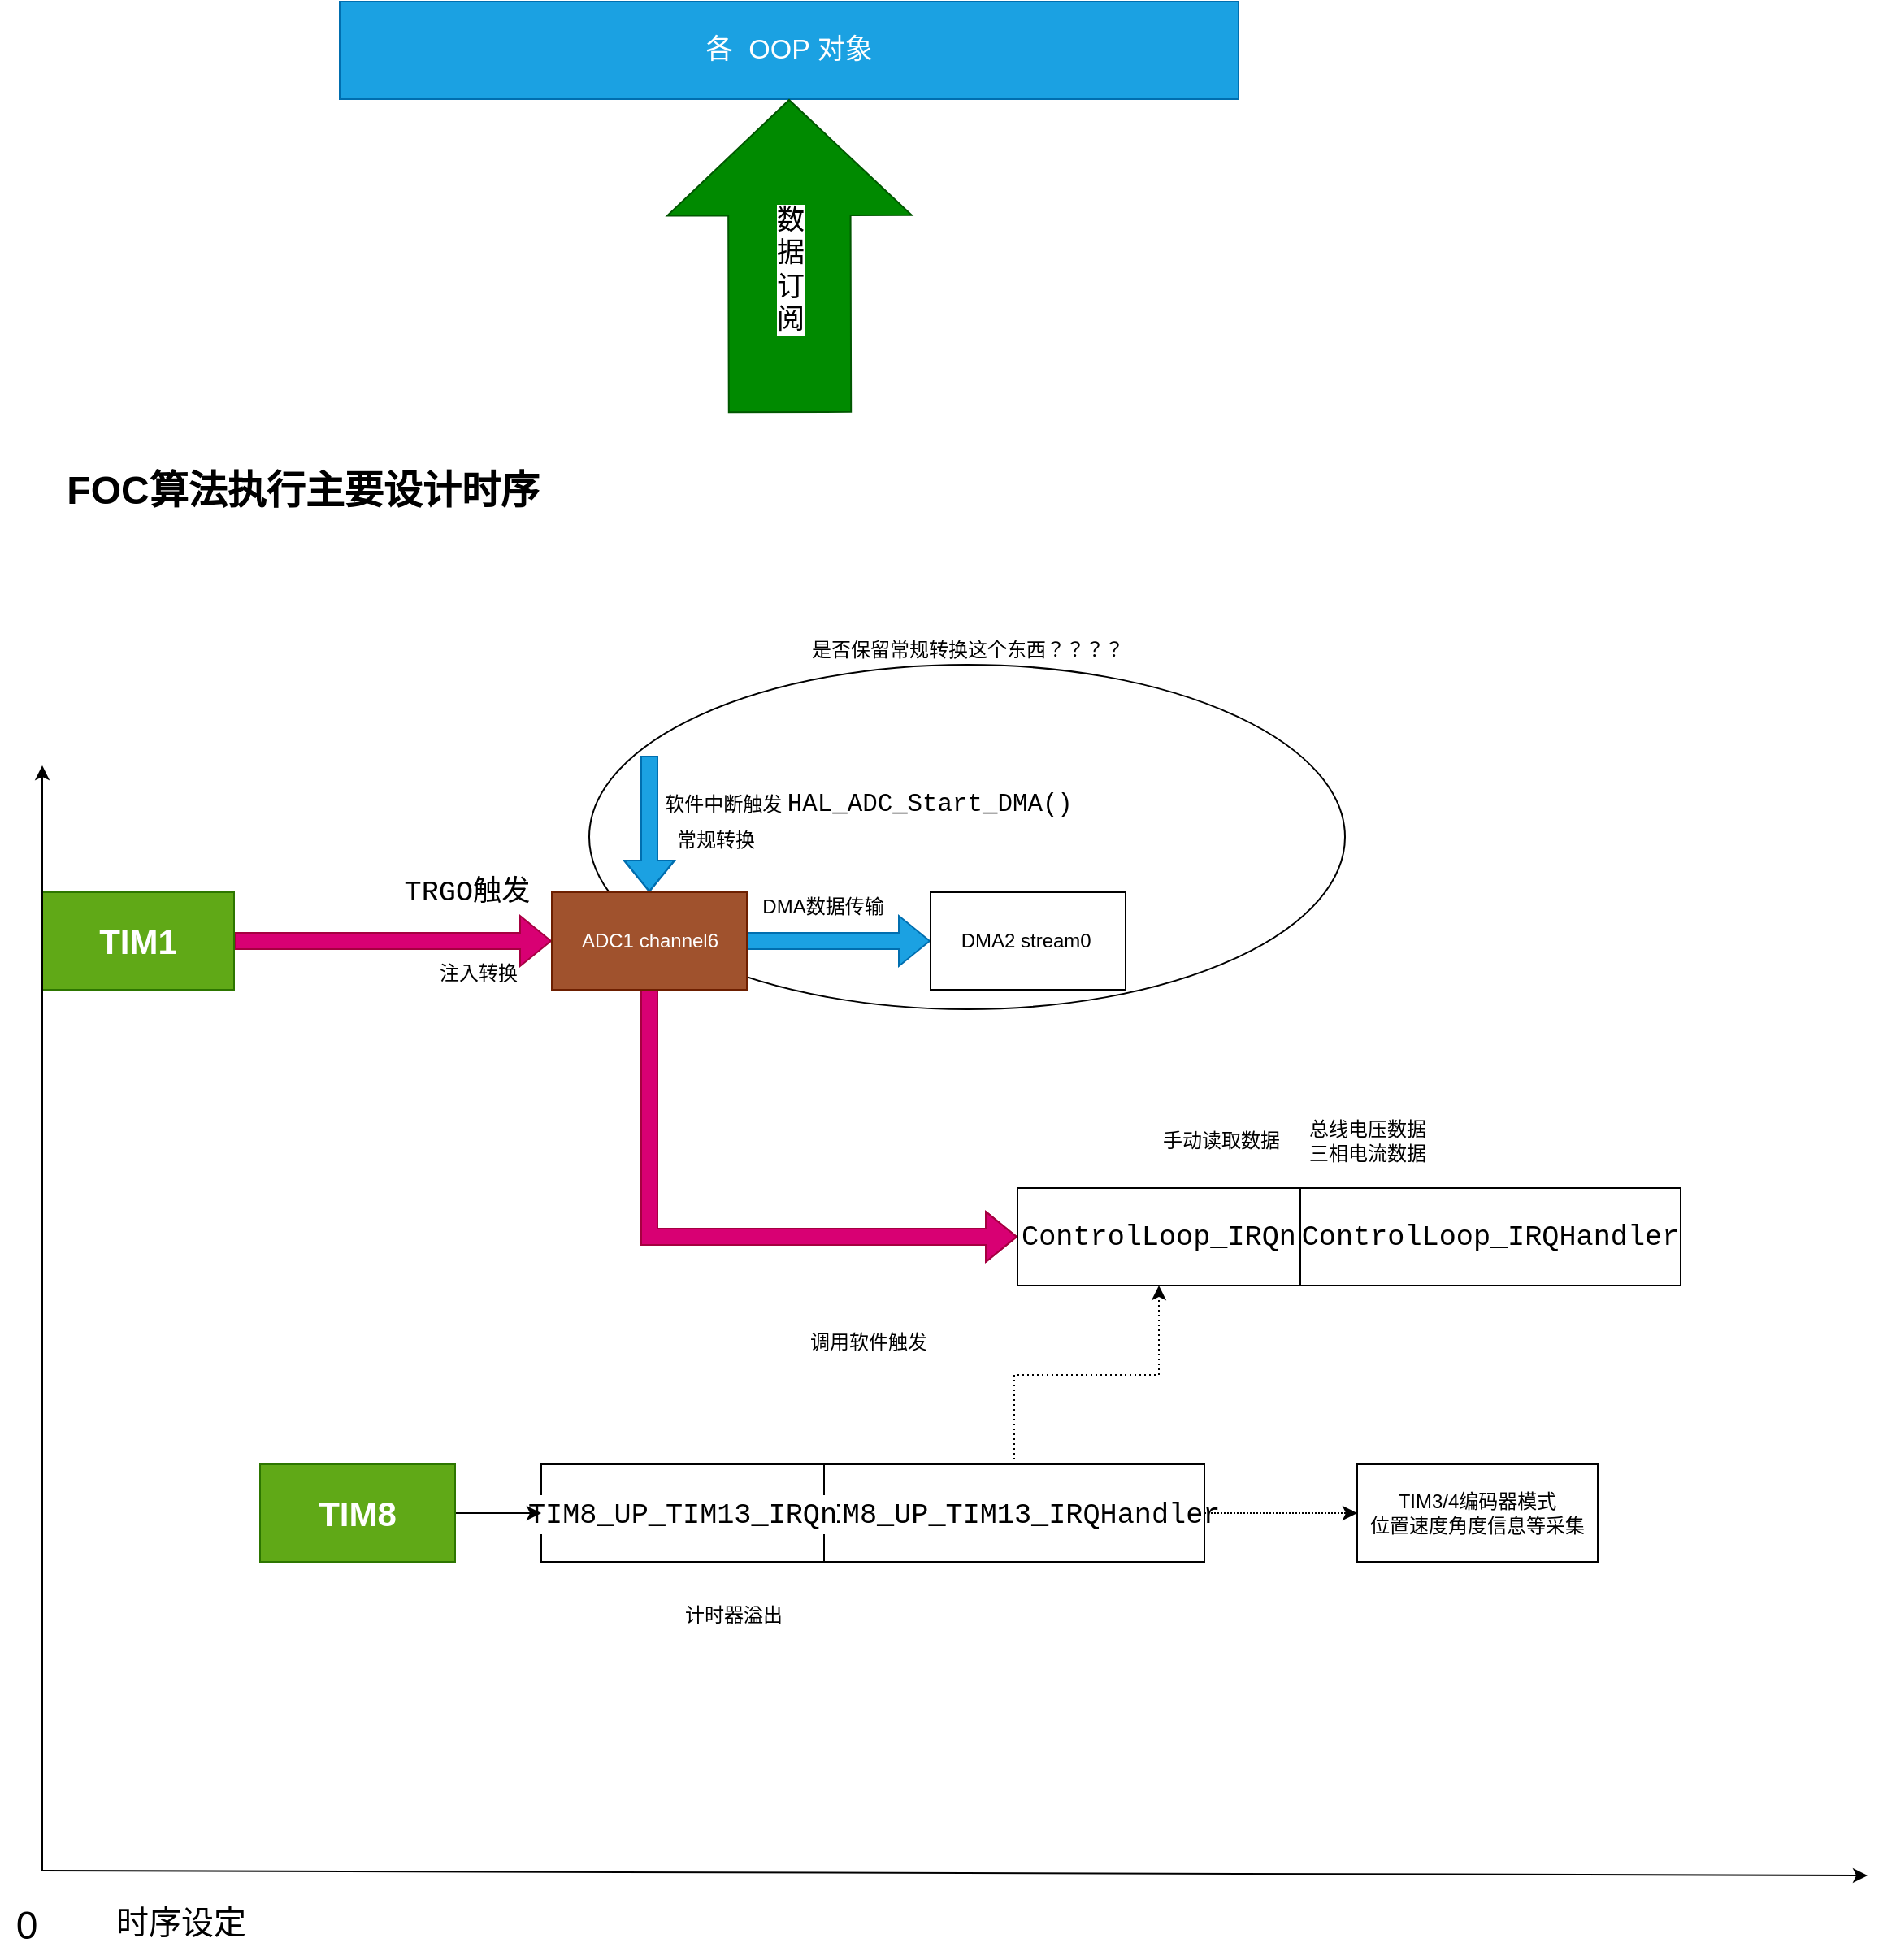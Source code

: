 <mxfile border="50" scale="3" compressed="false" locked="false" version="26.0.13">
  <diagram name="Blank" id="YmL12bMKpDGza6XwsDPr">
    <mxGraphModel dx="-765" dy="1135" grid="1" gridSize="10" guides="1" tooltips="1" connect="1" arrows="1" fold="1" page="0" pageScale="1" pageWidth="827" pageHeight="1169" background="none" math="1" shadow="0">
      <root>
        <mxCell id="X5NqExCQtvZxIxQ7pmgY-0" />
        <mxCell id="1" parent="X5NqExCQtvZxIxQ7pmgY-0" />
        <mxCell id="xTuEtZoCW5tBsWcaGFDS-2" value="是否保留常规转换这个东西？？？？" style="ellipse;whiteSpace=wrap;html=1;labelPosition=center;verticalLabelPosition=top;align=center;verticalAlign=bottom;" vertex="1" parent="1">
          <mxGeometry x="2696.5" y="58" width="465" height="212" as="geometry" />
        </mxCell>
        <mxCell id="fBpoeWpFDzhCI_No8cf7-1" style="edgeStyle=orthogonalEdgeStyle;rounded=0;orthogonalLoop=1;jettySize=auto;html=1;exitX=1;exitY=0.5;exitDx=0;exitDy=0;entryX=0;entryY=0.5;entryDx=0;entryDy=0;fillColor=#d80073;strokeColor=#A50040;shape=flexArrow;" parent="1" source="fBpoeWpFDzhCI_No8cf7-2" target="fBpoeWpFDzhCI_No8cf7-6" edge="1">
          <mxGeometry relative="1" as="geometry" />
        </mxCell>
        <mxCell id="fBpoeWpFDzhCI_No8cf7-2" value="TIM1" style="rounded=0;whiteSpace=wrap;html=1;fillColor=#60a917;fontColor=light-dark(#FFFFFF,#FFFFFF);strokeColor=#2D7600;fontStyle=1;fontSize=21;" parent="1" vertex="1">
          <mxGeometry x="2360" y="198" width="118" height="60" as="geometry" />
        </mxCell>
        <mxCell id="fBpoeWpFDzhCI_No8cf7-3" style="edgeStyle=orthogonalEdgeStyle;rounded=0;orthogonalLoop=1;jettySize=auto;html=1;exitX=0.5;exitY=0;exitDx=0;exitDy=0;startArrow=classic;startFill=0;endArrow=none;fillColor=#1ba1e2;strokeColor=#006EAF;shape=flexArrow;" parent="1" source="fBpoeWpFDzhCI_No8cf7-6" edge="1">
          <mxGeometry relative="1" as="geometry">
            <mxPoint x="2733.5" y="114" as="targetPoint" />
          </mxGeometry>
        </mxCell>
        <mxCell id="fBpoeWpFDzhCI_No8cf7-4" style="edgeStyle=orthogonalEdgeStyle;rounded=0;orthogonalLoop=1;jettySize=auto;html=1;exitX=1;exitY=0.5;exitDx=0;exitDy=0;fillColor=#1ba1e2;strokeColor=#006EAF;shape=flexArrow;entryX=0;entryY=0.5;entryDx=0;entryDy=0;" parent="1" source="fBpoeWpFDzhCI_No8cf7-6" target="fBpoeWpFDzhCI_No8cf7-10" edge="1">
          <mxGeometry relative="1" as="geometry">
            <mxPoint x="2843.176" y="228.108" as="targetPoint" />
          </mxGeometry>
        </mxCell>
        <mxCell id="fBpoeWpFDzhCI_No8cf7-5" style="edgeStyle=orthogonalEdgeStyle;rounded=0;orthogonalLoop=1;jettySize=auto;html=1;exitX=0.5;exitY=1;exitDx=0;exitDy=0;entryX=0;entryY=0.5;entryDx=0;entryDy=0;fillColor=#d80073;strokeColor=#A50040;shape=flexArrow;" parent="1" source="fBpoeWpFDzhCI_No8cf7-6" target="fBpoeWpFDzhCI_No8cf7-16" edge="1">
          <mxGeometry relative="1" as="geometry" />
        </mxCell>
        <mxCell id="fBpoeWpFDzhCI_No8cf7-6" value="ADC1 channel6" style="rounded=0;whiteSpace=wrap;html=1;fillColor=#a0522d;fontColor=#ffffff;strokeColor=#6D1F00;" parent="1" vertex="1">
          <mxGeometry x="2673.5" y="198" width="120" height="60" as="geometry" />
        </mxCell>
        <mxCell id="fBpoeWpFDzhCI_No8cf7-7" value="&lt;p style=&quot;font-family: Consolas, &amp;quot;Courier New&amp;quot;, monospace; font-size: 17.6px; line-height: 24px; white-space-collapse: preserve;&quot;&gt;&lt;span style=&quot;&quot;&gt;TRGO触发&lt;/span&gt;&lt;/p&gt;" style="text;html=1;align=center;verticalAlign=middle;resizable=0;points=[];autosize=1;strokeColor=none;fillColor=none;fontColor=default;labelBackgroundColor=none;" parent="1" vertex="1">
          <mxGeometry x="2574.5" y="161" width="92" height="71" as="geometry" />
        </mxCell>
        <mxCell id="fBpoeWpFDzhCI_No8cf7-8" value="注入转换" style="text;html=1;align=center;verticalAlign=middle;resizable=0;points=[];autosize=1;strokeColor=none;fillColor=none;" parent="1" vertex="1">
          <mxGeometry x="2594.5" y="235" width="66" height="26" as="geometry" />
        </mxCell>
        <mxCell id="fBpoeWpFDzhCI_No8cf7-9" value="软件中断触发&amp;nbsp;&lt;span style=&quot;font-family: Consolas, &amp;quot;Courier New&amp;quot;, monospace; font-size: 15.4px; white-space-collapse: preserve;&quot;&gt;HAL_ADC_Start_DMA&lt;/span&gt;&lt;span style=&quot;font-family: Consolas, &amp;quot;Courier New&amp;quot;, monospace; font-size: 15.4px; white-space-collapse: preserve;&quot;&gt;&lt;font&gt;()&lt;/font&gt;&lt;/span&gt;" style="text;html=1;align=center;verticalAlign=middle;resizable=0;points=[];autosize=1;strokeColor=none;fillColor=none;fontColor=default;" parent="1" vertex="1">
          <mxGeometry x="2740.5" y="129" width="254" height="30" as="geometry" />
        </mxCell>
        <mxCell id="fBpoeWpFDzhCI_No8cf7-10" value="DMA2 stream0&amp;nbsp;" style="whiteSpace=wrap;html=1;" parent="1" vertex="1">
          <mxGeometry x="2906.5" y="198" width="120" height="60" as="geometry" />
        </mxCell>
        <mxCell id="fBpoeWpFDzhCI_No8cf7-11" value="常规转换" style="text;html=1;align=center;verticalAlign=middle;resizable=0;points=[];autosize=1;strokeColor=none;fillColor=none;" parent="1" vertex="1">
          <mxGeometry x="2740.5" y="153" width="66" height="26" as="geometry" />
        </mxCell>
        <mxCell id="fBpoeWpFDzhCI_No8cf7-12" value="DMA数据传输" style="text;html=1;align=center;verticalAlign=middle;resizable=0;points=[];autosize=1;strokeColor=none;fillColor=none;" parent="1" vertex="1">
          <mxGeometry x="2793.5" y="194" width="93" height="26" as="geometry" />
        </mxCell>
        <mxCell id="fBpoeWpFDzhCI_No8cf7-13" value="手动读取数据" style="text;html=1;align=center;verticalAlign=middle;resizable=0;points=[];autosize=1;strokeColor=none;fillColor=none;" parent="1" vertex="1">
          <mxGeometry x="3040" y="337.5" width="90" height="26" as="geometry" />
        </mxCell>
        <mxCell id="fBpoeWpFDzhCI_No8cf7-14" value="" style="group" parent="1" vertex="1" connectable="0">
          <mxGeometry x="2960" y="380" width="408" height="60" as="geometry" />
        </mxCell>
        <mxCell id="fBpoeWpFDzhCI_No8cf7-15" value="&lt;span style=&quot;font-family: Consolas, &amp;quot;Courier New&amp;quot;, monospace; font-size: 17.6px; text-align: left; white-space: pre;&quot;&gt;ControlLoop_IRQHandler&lt;/span&gt;" style="rounded=0;whiteSpace=wrap;html=1;" parent="fBpoeWpFDzhCI_No8cf7-14" vertex="1">
          <mxGeometry x="174" width="234" height="60" as="geometry" />
        </mxCell>
        <mxCell id="fBpoeWpFDzhCI_No8cf7-16" value="&lt;span style=&quot;font-family: Consolas, &amp;quot;Courier New&amp;quot;, monospace; font-size: 17.6px; font-style: normal; font-variant-ligatures: normal; font-variant-caps: normal; font-weight: 400; letter-spacing: normal; orphans: 2; text-align: left; text-indent: 0px; text-transform: none; widows: 2; word-spacing: 0px; -webkit-text-stroke-width: 0px; white-space: pre; text-decoration-thickness: initial; text-decoration-style: initial; text-decoration-color: initial; float: none; display: inline !important;&quot;&gt;ControlLoop_IRQn&lt;/span&gt;" style="rounded=0;whiteSpace=wrap;html=1;fontColor=default;labelBackgroundColor=none;" parent="fBpoeWpFDzhCI_No8cf7-14" vertex="1">
          <mxGeometry width="174" height="60" as="geometry" />
        </mxCell>
        <mxCell id="fBpoeWpFDzhCI_No8cf7-17" value="" style="group" parent="1" vertex="1" connectable="0">
          <mxGeometry x="2667" y="550" width="408" height="60" as="geometry" />
        </mxCell>
        <mxCell id="fBpoeWpFDzhCI_No8cf7-18" value="&lt;div style=&quot;font-family: Consolas, &amp;quot;Courier New&amp;quot;, monospace; font-size: 17.6px; line-height: 24px; white-space: pre;&quot;&gt;&lt;span style=&quot;&quot;&gt;TIM8_UP_TIM13_IRQHandler&lt;/span&gt;&lt;/div&gt;" style="rounded=0;whiteSpace=wrap;html=1;container=0;fontColor=default;labelBackgroundColor=none;" parent="fBpoeWpFDzhCI_No8cf7-17" vertex="1">
          <mxGeometry x="174" width="234" height="60" as="geometry" />
        </mxCell>
        <mxCell id="fBpoeWpFDzhCI_No8cf7-19" value="&lt;div style=&quot;font-family: Consolas, &amp;quot;Courier New&amp;quot;, monospace; font-size: 17.6px; line-height: 24px; white-space: pre;&quot;&gt;&lt;span style=&quot;&quot;&gt;TIM8_UP_TIM13_IRQn&lt;/span&gt;&lt;/div&gt;" style="rounded=0;whiteSpace=wrap;html=1;fontColor=default;labelBackgroundColor=default;container=0;" parent="fBpoeWpFDzhCI_No8cf7-17" vertex="1">
          <mxGeometry width="174" height="60" as="geometry" />
        </mxCell>
        <mxCell id="fBpoeWpFDzhCI_No8cf7-20" style="edgeStyle=orthogonalEdgeStyle;rounded=0;orthogonalLoop=1;jettySize=auto;html=1;exitX=0.5;exitY=0;exitDx=0;exitDy=0;entryX=0.5;entryY=1;entryDx=0;entryDy=0;dashed=1;dashPattern=1 2;" parent="1" source="fBpoeWpFDzhCI_No8cf7-18" target="fBpoeWpFDzhCI_No8cf7-16" edge="1">
          <mxGeometry relative="1" as="geometry" />
        </mxCell>
        <mxCell id="fBpoeWpFDzhCI_No8cf7-21" value="调用软件触发" style="text;html=1;align=center;verticalAlign=middle;resizable=0;points=[];autosize=1;strokeColor=none;fillColor=none;" parent="1" vertex="1">
          <mxGeometry x="2823" y="462" width="90" height="26" as="geometry" />
        </mxCell>
        <mxCell id="fBpoeWpFDzhCI_No8cf7-22" style="edgeStyle=orthogonalEdgeStyle;rounded=0;orthogonalLoop=1;jettySize=auto;html=1;exitX=1;exitY=0.5;exitDx=0;exitDy=0;entryX=0;entryY=0.5;entryDx=0;entryDy=0;" parent="1" source="fBpoeWpFDzhCI_No8cf7-23" target="fBpoeWpFDzhCI_No8cf7-19" edge="1">
          <mxGeometry relative="1" as="geometry" />
        </mxCell>
        <mxCell id="fBpoeWpFDzhCI_No8cf7-23" value="TIM8" style="rounded=0;whiteSpace=wrap;html=1;fillColor=#60a917;fontColor=light-dark(#FFFFFF,#FFFFFF);strokeColor=#2D7600;fontStyle=1;fontSize=21;" parent="1" vertex="1">
          <mxGeometry x="2494" y="550" width="120" height="60" as="geometry" />
        </mxCell>
        <mxCell id="fBpoeWpFDzhCI_No8cf7-24" value="计时器溢出" style="text;html=1;align=center;verticalAlign=middle;resizable=0;points=[];autosize=1;strokeColor=none;fillColor=none;" parent="1" vertex="1">
          <mxGeometry x="2746" y="630" width="78" height="26" as="geometry" />
        </mxCell>
        <mxCell id="fBpoeWpFDzhCI_No8cf7-25" value="FOC算法执行主要设计时序" style="text;html=1;align=center;verticalAlign=middle;resizable=0;points=[];autosize=1;strokeColor=none;fillColor=none;fontStyle=1;fontSize=24;" parent="1" vertex="1">
          <mxGeometry x="2365" y="-70" width="309" height="41" as="geometry" />
        </mxCell>
        <mxCell id="fBpoeWpFDzhCI_No8cf7-26" value="总线电压数据&lt;div&gt;三相电流数据&lt;/div&gt;" style="text;html=1;align=center;verticalAlign=middle;resizable=0;points=[];autosize=1;strokeColor=none;fillColor=none;" parent="1" vertex="1">
          <mxGeometry x="3130" y="330" width="90" height="41" as="geometry" />
        </mxCell>
        <mxCell id="fBpoeWpFDzhCI_No8cf7-27" value="各&amp;nbsp; OOP 对象" style="rounded=0;whiteSpace=wrap;html=1;fillColor=#1ba1e2;fontColor=#ffffff;strokeColor=#006EAF;fontSize=17;" parent="1" vertex="1">
          <mxGeometry x="2543" y="-350" width="553" height="60" as="geometry" />
        </mxCell>
        <mxCell id="fBpoeWpFDzhCI_No8cf7-28" value="" style="shape=flexArrow;endArrow=classic;html=1;rounded=0;entryX=0.5;entryY=1;entryDx=0;entryDy=0;fillColor=#008a00;strokeColor=#005700;endWidth=74.24;endSize=23.368;width=75.2;labelPosition=left;verticalLabelPosition=middle;align=right;verticalAlign=middle;textDirection=vertical-lr;fontSize=17;" parent="1" target="fBpoeWpFDzhCI_No8cf7-27" edge="1">
          <mxGeometry width="50" height="50" relative="1" as="geometry">
            <mxPoint x="2820" y="-97" as="sourcePoint" />
            <mxPoint x="3678" y="308" as="targetPoint" />
          </mxGeometry>
        </mxCell>
        <mxCell id="fBpoeWpFDzhCI_No8cf7-38" value="数&lt;div&gt;据&lt;/div&gt;&lt;div&gt;订&lt;/div&gt;&lt;div&gt;阅&lt;/div&gt;" style="edgeLabel;html=1;align=center;verticalAlign=middle;resizable=0;points=[];fontSize=17;" parent="fBpoeWpFDzhCI_No8cf7-28" vertex="1" connectable="0">
          <mxGeometry x="0.096" y="-5" relative="1" as="geometry">
            <mxPoint x="-5" y="18" as="offset" />
          </mxGeometry>
        </mxCell>
        <mxCell id="fBpoeWpFDzhCI_No8cf7-31" value="TIM3/4编码器模式&lt;div&gt;位置速度角度信息等采集&lt;/div&gt;" style="rounded=0;whiteSpace=wrap;html=1;" parent="1" vertex="1">
          <mxGeometry x="3169" y="550" width="148" height="60" as="geometry" />
        </mxCell>
        <mxCell id="fBpoeWpFDzhCI_No8cf7-30" style="edgeStyle=orthogonalEdgeStyle;rounded=0;orthogonalLoop=1;jettySize=auto;html=1;exitX=1;exitY=0.5;exitDx=0;exitDy=0;entryX=0;entryY=0.5;entryDx=0;entryDy=0;dashed=1;dashPattern=1 1;" parent="1" source="fBpoeWpFDzhCI_No8cf7-18" target="fBpoeWpFDzhCI_No8cf7-31" edge="1">
          <mxGeometry relative="1" as="geometry">
            <mxPoint x="3139.588" y="580.294" as="targetPoint" />
          </mxGeometry>
        </mxCell>
        <mxCell id="fBpoeWpFDzhCI_No8cf7-32" value="" style="endArrow=classic;html=1;rounded=0;" parent="1" edge="1">
          <mxGeometry width="50" height="50" relative="1" as="geometry">
            <mxPoint x="2360" y="800" as="sourcePoint" />
            <mxPoint x="2360" y="120" as="targetPoint" />
          </mxGeometry>
        </mxCell>
        <mxCell id="fBpoeWpFDzhCI_No8cf7-33" value="" style="endArrow=classic;html=1;rounded=0;" parent="1" edge="1">
          <mxGeometry width="50" height="50" relative="1" as="geometry">
            <mxPoint x="2360" y="800" as="sourcePoint" />
            <mxPoint x="3483" y="803" as="targetPoint" />
          </mxGeometry>
        </mxCell>
        <mxCell id="fBpoeWpFDzhCI_No8cf7-34" value="0" style="text;html=1;align=center;verticalAlign=middle;resizable=0;points=[];autosize=1;strokeColor=none;fillColor=none;fontSize=24;" parent="1" vertex="1">
          <mxGeometry x="2334" y="813" width="31" height="41" as="geometry" />
        </mxCell>
        <mxCell id="fBpoeWpFDzhCI_No8cf7-35" value="时序设定" style="text;html=1;align=center;verticalAlign=middle;resizable=0;points=[];autosize=1;strokeColor=none;fillColor=none;fontSize=20;" parent="1" vertex="1">
          <mxGeometry x="2396" y="813" width="98" height="36" as="geometry" />
        </mxCell>
      </root>
    </mxGraphModel>
  </diagram>
</mxfile>
